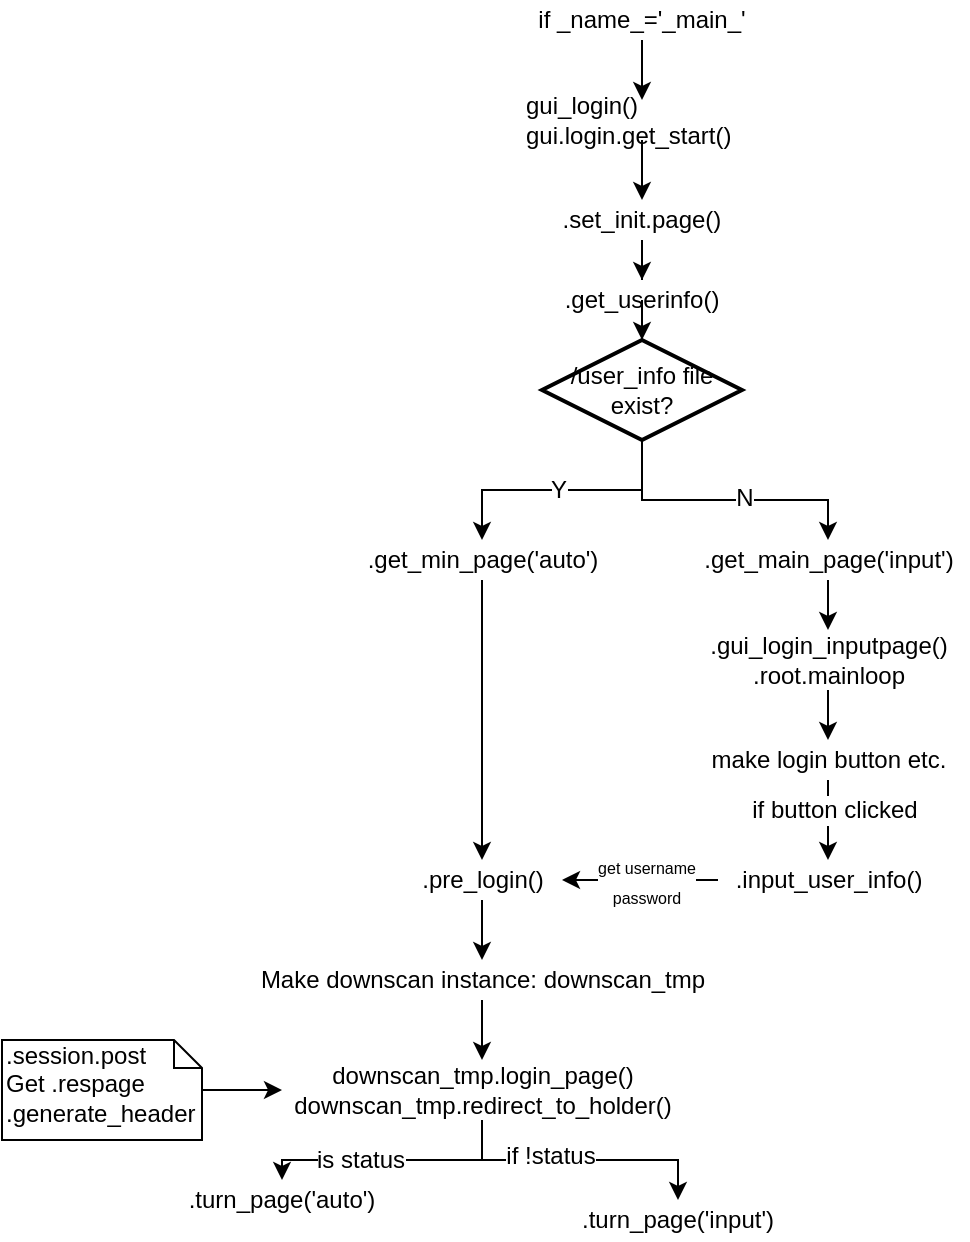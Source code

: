 <mxfile version="12.5.8" type="github">
  <diagram id="PcgDVWfokU0HxczI5ISc" name="Page-1">
    <mxGraphModel dx="1253" dy="261" grid="1" gridSize="10" guides="1" tooltips="1" connect="1" arrows="1" fold="1" page="1" pageScale="1" pageWidth="827" pageHeight="1169" math="0" shadow="0">
      <root>
        <mxCell id="0"/>
        <mxCell id="1" parent="0"/>
        <mxCell id="Sg0xF2iIA_ZiJ6ys9VCF-3" value="" style="edgeStyle=orthogonalEdgeStyle;rounded=0;orthogonalLoop=1;jettySize=auto;html=1;" parent="1" source="Sg0xF2iIA_ZiJ6ys9VCF-1" target="Sg0xF2iIA_ZiJ6ys9VCF-2" edge="1">
          <mxGeometry relative="1" as="geometry"/>
        </mxCell>
        <mxCell id="Sg0xF2iIA_ZiJ6ys9VCF-1" value="if _name_=&#39;_main_&#39;" style="text;html=1;strokeColor=none;fillColor=none;align=center;verticalAlign=middle;whiteSpace=wrap;rounded=0;" parent="1" vertex="1">
          <mxGeometry x="20" y="20" width="120" height="20" as="geometry"/>
        </mxCell>
        <mxCell id="Sg0xF2iIA_ZiJ6ys9VCF-5" value="" style="edgeStyle=orthogonalEdgeStyle;rounded=0;orthogonalLoop=1;jettySize=auto;html=1;" parent="1" source="Sg0xF2iIA_ZiJ6ys9VCF-2" target="Sg0xF2iIA_ZiJ6ys9VCF-4" edge="1">
          <mxGeometry relative="1" as="geometry"/>
        </mxCell>
        <mxCell id="Sg0xF2iIA_ZiJ6ys9VCF-2" value="gui_login()&lt;br&gt;gui.login.get_start()" style="text;html=1;strokeColor=none;fillColor=none;align=left;verticalAlign=middle;whiteSpace=wrap;rounded=0;" parent="1" vertex="1">
          <mxGeometry x="20" y="70" width="120" height="20" as="geometry"/>
        </mxCell>
        <mxCell id="Sg0xF2iIA_ZiJ6ys9VCF-7" value="" style="edgeStyle=orthogonalEdgeStyle;rounded=0;orthogonalLoop=1;jettySize=auto;html=1;" parent="1" source="Sg0xF2iIA_ZiJ6ys9VCF-4" target="Sg0xF2iIA_ZiJ6ys9VCF-6" edge="1">
          <mxGeometry relative="1" as="geometry"/>
        </mxCell>
        <mxCell id="Sg0xF2iIA_ZiJ6ys9VCF-4" value=".set_init.page()" style="text;html=1;strokeColor=none;fillColor=none;align=center;verticalAlign=middle;whiteSpace=wrap;rounded=0;" parent="1" vertex="1">
          <mxGeometry x="20" y="120" width="120" height="20" as="geometry"/>
        </mxCell>
        <mxCell id="Sg0xF2iIA_ZiJ6ys9VCF-11" style="edgeStyle=orthogonalEdgeStyle;rounded=0;orthogonalLoop=1;jettySize=auto;html=1;entryX=0.5;entryY=0;entryDx=0;entryDy=0;entryPerimeter=0;" parent="1" source="Sg0xF2iIA_ZiJ6ys9VCF-6" target="Sg0xF2iIA_ZiJ6ys9VCF-10" edge="1">
          <mxGeometry relative="1" as="geometry"/>
        </mxCell>
        <mxCell id="Sg0xF2iIA_ZiJ6ys9VCF-6" value=".get_userinfo()" style="text;html=1;strokeColor=none;fillColor=none;align=center;verticalAlign=middle;whiteSpace=wrap;rounded=0;" parent="1" vertex="1">
          <mxGeometry x="20" y="160" width="120" height="20" as="geometry"/>
        </mxCell>
        <mxCell id="Sg0xF2iIA_ZiJ6ys9VCF-13" value="" style="edgeStyle=orthogonalEdgeStyle;rounded=0;orthogonalLoop=1;jettySize=auto;html=1;" parent="1" source="Sg0xF2iIA_ZiJ6ys9VCF-10" target="Sg0xF2iIA_ZiJ6ys9VCF-18" edge="1">
          <mxGeometry relative="1" as="geometry">
            <mxPoint y="290.0" as="targetPoint"/>
          </mxGeometry>
        </mxCell>
        <mxCell id="Sg0xF2iIA_ZiJ6ys9VCF-16" value="Y" style="text;html=1;align=center;verticalAlign=middle;resizable=0;points=[];labelBackgroundColor=#ffffff;" parent="Sg0xF2iIA_ZiJ6ys9VCF-13" vertex="1" connectable="0">
          <mxGeometry x="0.038" relative="1" as="geometry">
            <mxPoint as="offset"/>
          </mxGeometry>
        </mxCell>
        <mxCell id="Sg0xF2iIA_ZiJ6ys9VCF-15" value="" style="edgeStyle=orthogonalEdgeStyle;rounded=0;orthogonalLoop=1;jettySize=auto;html=1;" parent="1" source="Sg0xF2iIA_ZiJ6ys9VCF-10" target="Sg0xF2iIA_ZiJ6ys9VCF-23" edge="1">
          <mxGeometry relative="1" as="geometry">
            <mxPoint x="170" y="330" as="targetPoint"/>
            <Array as="points">
              <mxPoint x="80" y="270"/>
              <mxPoint x="173" y="270"/>
            </Array>
          </mxGeometry>
        </mxCell>
        <mxCell id="Sg0xF2iIA_ZiJ6ys9VCF-17" value="N" style="text;html=1;align=center;verticalAlign=middle;resizable=0;points=[];labelBackgroundColor=#ffffff;" parent="Sg0xF2iIA_ZiJ6ys9VCF-15" vertex="1" connectable="0">
          <mxGeometry x="0.129" y="1" relative="1" as="geometry">
            <mxPoint as="offset"/>
          </mxGeometry>
        </mxCell>
        <mxCell id="Sg0xF2iIA_ZiJ6ys9VCF-10" value="/user_info file exist?" style="strokeWidth=2;html=1;shape=mxgraph.flowchart.decision;whiteSpace=wrap;" parent="1" vertex="1">
          <mxGeometry x="30" y="190" width="100" height="50" as="geometry"/>
        </mxCell>
        <mxCell id="Sg0xF2iIA_ZiJ6ys9VCF-21" value="" style="edgeStyle=orthogonalEdgeStyle;rounded=0;orthogonalLoop=1;jettySize=auto;html=1;" parent="1" source="Sg0xF2iIA_ZiJ6ys9VCF-18" target="Sg0xF2iIA_ZiJ6ys9VCF-20" edge="1">
          <mxGeometry relative="1" as="geometry"/>
        </mxCell>
        <mxCell id="Sg0xF2iIA_ZiJ6ys9VCF-18" value=".get_min_page(&#39;auto&#39;)" style="text;html=1;align=center;verticalAlign=middle;resizable=0;points=[];autosize=1;" parent="1" vertex="1">
          <mxGeometry x="-65" y="290" width="130" height="20" as="geometry"/>
        </mxCell>
        <mxCell id="Sg0xF2iIA_ZiJ6ys9VCF-36" value="" style="edgeStyle=orthogonalEdgeStyle;rounded=0;orthogonalLoop=1;jettySize=auto;html=1;" parent="1" source="Sg0xF2iIA_ZiJ6ys9VCF-20" target="Sg0xF2iIA_ZiJ6ys9VCF-35" edge="1">
          <mxGeometry relative="1" as="geometry"/>
        </mxCell>
        <mxCell id="Sg0xF2iIA_ZiJ6ys9VCF-20" value=".pre_login()" style="text;html=1;align=center;verticalAlign=middle;resizable=0;points=[];autosize=1;" parent="1" vertex="1">
          <mxGeometry x="-40" y="450" width="80" height="20" as="geometry"/>
        </mxCell>
        <mxCell id="Sg0xF2iIA_ZiJ6ys9VCF-38" value="" style="edgeStyle=orthogonalEdgeStyle;rounded=0;orthogonalLoop=1;jettySize=auto;html=1;" parent="1" source="Sg0xF2iIA_ZiJ6ys9VCF-35" target="Sg0xF2iIA_ZiJ6ys9VCF-37" edge="1">
          <mxGeometry relative="1" as="geometry"/>
        </mxCell>
        <mxCell id="Sg0xF2iIA_ZiJ6ys9VCF-35" value="Make downscan instance: downscan_tmp" style="text;html=1;align=center;verticalAlign=middle;resizable=0;points=[];autosize=1;" parent="1" vertex="1">
          <mxGeometry x="-120" y="500" width="240" height="20" as="geometry"/>
        </mxCell>
        <mxCell id="Sg0xF2iIA_ZiJ6ys9VCF-39" style="edgeStyle=orthogonalEdgeStyle;rounded=0;orthogonalLoop=1;jettySize=auto;html=1;" parent="1" source="Sg0xF2iIA_ZiJ6ys9VCF-37" target="Sg0xF2iIA_ZiJ6ys9VCF-43" edge="1">
          <mxGeometry relative="1" as="geometry">
            <mxPoint x="-100" y="610" as="targetPoint"/>
          </mxGeometry>
        </mxCell>
        <mxCell id="Sg0xF2iIA_ZiJ6ys9VCF-42" value="is status" style="text;html=1;align=center;verticalAlign=middle;resizable=0;points=[];labelBackgroundColor=#ffffff;" parent="Sg0xF2iIA_ZiJ6ys9VCF-39" vertex="1" connectable="0">
          <mxGeometry x="0.251" relative="1" as="geometry">
            <mxPoint as="offset"/>
          </mxGeometry>
        </mxCell>
        <mxCell id="Sg0xF2iIA_ZiJ6ys9VCF-40" style="edgeStyle=orthogonalEdgeStyle;rounded=0;orthogonalLoop=1;jettySize=auto;html=1;entryX=0.5;entryY=0;entryDx=0;entryDy=0;" parent="1" source="Sg0xF2iIA_ZiJ6ys9VCF-37" target="Sg0xF2iIA_ZiJ6ys9VCF-44" edge="1">
          <mxGeometry relative="1" as="geometry">
            <mxPoint x="100" y="630" as="targetPoint"/>
          </mxGeometry>
        </mxCell>
        <mxCell id="Sg0xF2iIA_ZiJ6ys9VCF-41" value="if !status" style="text;html=1;align=center;verticalAlign=middle;resizable=0;points=[];labelBackgroundColor=#ffffff;" parent="Sg0xF2iIA_ZiJ6ys9VCF-40" vertex="1" connectable="0">
          <mxGeometry x="-0.226" y="2" relative="1" as="geometry">
            <mxPoint as="offset"/>
          </mxGeometry>
        </mxCell>
        <mxCell id="Sg0xF2iIA_ZiJ6ys9VCF-37" value="downscan_tmp.login_page()&lt;br&gt;downscan_tmp.redirect_to_holder()" style="text;html=1;align=center;verticalAlign=middle;resizable=0;points=[];autosize=1;" parent="1" vertex="1">
          <mxGeometry x="-100" y="550" width="200" height="30" as="geometry"/>
        </mxCell>
        <mxCell id="Sg0xF2iIA_ZiJ6ys9VCF-25" value="" style="edgeStyle=orthogonalEdgeStyle;rounded=0;orthogonalLoop=1;jettySize=auto;html=1;" parent="1" source="Sg0xF2iIA_ZiJ6ys9VCF-23" target="Sg0xF2iIA_ZiJ6ys9VCF-24" edge="1">
          <mxGeometry relative="1" as="geometry"/>
        </mxCell>
        <mxCell id="Sg0xF2iIA_ZiJ6ys9VCF-23" value="&lt;span style=&quot;background-color: rgb(255 , 255 , 255)&quot;&gt;.get_main_page(&#39;input&#39;)&lt;/span&gt;" style="text;html=1;align=center;verticalAlign=middle;resizable=0;points=[];autosize=1;" parent="1" vertex="1">
          <mxGeometry x="103" y="290" width="140" height="20" as="geometry"/>
        </mxCell>
        <mxCell id="Sg0xF2iIA_ZiJ6ys9VCF-29" value="" style="edgeStyle=orthogonalEdgeStyle;rounded=0;orthogonalLoop=1;jettySize=auto;html=1;" parent="1" source="Sg0xF2iIA_ZiJ6ys9VCF-24" target="Sg0xF2iIA_ZiJ6ys9VCF-28" edge="1">
          <mxGeometry relative="1" as="geometry"/>
        </mxCell>
        <mxCell id="Sg0xF2iIA_ZiJ6ys9VCF-24" value="&lt;span style=&quot;background-color: rgb(255 , 255 , 255)&quot;&gt;.gui_login_inputpage()&lt;br&gt;.root.mainloop&lt;br&gt;&lt;/span&gt;" style="text;html=1;align=center;verticalAlign=middle;resizable=0;points=[];autosize=1;" parent="1" vertex="1">
          <mxGeometry x="108" y="335" width="130" height="30" as="geometry"/>
        </mxCell>
        <mxCell id="Sg0xF2iIA_ZiJ6ys9VCF-31" value="" style="edgeStyle=orthogonalEdgeStyle;rounded=0;orthogonalLoop=1;jettySize=auto;html=1;" parent="1" source="Sg0xF2iIA_ZiJ6ys9VCF-28" target="Sg0xF2iIA_ZiJ6ys9VCF-30" edge="1">
          <mxGeometry relative="1" as="geometry"/>
        </mxCell>
        <mxCell id="Sg0xF2iIA_ZiJ6ys9VCF-32" value="if button clicked" style="text;html=1;align=center;verticalAlign=middle;resizable=0;points=[];labelBackgroundColor=#ffffff;" parent="Sg0xF2iIA_ZiJ6ys9VCF-31" vertex="1" connectable="0">
          <mxGeometry x="-0.267" y="3" relative="1" as="geometry">
            <mxPoint as="offset"/>
          </mxGeometry>
        </mxCell>
        <mxCell id="Sg0xF2iIA_ZiJ6ys9VCF-28" value="&lt;span style=&quot;background-color: rgb(255 , 255 , 255)&quot;&gt;make login button etc.&lt;br&gt;&lt;/span&gt;" style="text;html=1;align=center;verticalAlign=middle;resizable=0;points=[];autosize=1;" parent="1" vertex="1">
          <mxGeometry x="108" y="390" width="130" height="20" as="geometry"/>
        </mxCell>
        <mxCell id="Sg0xF2iIA_ZiJ6ys9VCF-33" style="edgeStyle=orthogonalEdgeStyle;rounded=0;orthogonalLoop=1;jettySize=auto;html=1;" parent="1" source="Sg0xF2iIA_ZiJ6ys9VCF-30" target="Sg0xF2iIA_ZiJ6ys9VCF-20" edge="1">
          <mxGeometry relative="1" as="geometry"/>
        </mxCell>
        <mxCell id="Sg0xF2iIA_ZiJ6ys9VCF-34" value="&lt;font style=&quot;font-size: 8px&quot;&gt;get username&lt;br&gt;password&lt;/font&gt;" style="text;html=1;align=center;verticalAlign=middle;resizable=0;points=[];labelBackgroundColor=#ffffff;" parent="Sg0xF2iIA_ZiJ6ys9VCF-33" vertex="1" connectable="0">
          <mxGeometry x="-0.08" relative="1" as="geometry">
            <mxPoint as="offset"/>
          </mxGeometry>
        </mxCell>
        <mxCell id="Sg0xF2iIA_ZiJ6ys9VCF-30" value="&lt;span style=&quot;background-color: rgb(255 , 255 , 255)&quot;&gt;.input_user_info()&lt;br&gt;&lt;/span&gt;" style="text;html=1;align=center;verticalAlign=middle;resizable=0;points=[];autosize=1;" parent="1" vertex="1">
          <mxGeometry x="118" y="450" width="110" height="20" as="geometry"/>
        </mxCell>
        <mxCell id="Sg0xF2iIA_ZiJ6ys9VCF-43" value=".turn_page(&#39;auto&#39;)" style="text;html=1;strokeColor=none;fillColor=none;align=center;verticalAlign=middle;whiteSpace=wrap;rounded=0;" parent="1" vertex="1">
          <mxGeometry x="-120" y="610" width="40" height="20" as="geometry"/>
        </mxCell>
        <mxCell id="Sg0xF2iIA_ZiJ6ys9VCF-44" value=".turn_page(&#39;input&#39;)" style="text;html=1;strokeColor=none;fillColor=none;align=center;verticalAlign=middle;whiteSpace=wrap;rounded=0;" parent="1" vertex="1">
          <mxGeometry x="78" y="620" width="40" height="20" as="geometry"/>
        </mxCell>
        <mxCell id="BA61lPaq3UWpXxxcgwDQ-5" style="edgeStyle=orthogonalEdgeStyle;rounded=0;orthogonalLoop=1;jettySize=auto;html=1;" edge="1" parent="1" source="BA61lPaq3UWpXxxcgwDQ-4" target="Sg0xF2iIA_ZiJ6ys9VCF-37">
          <mxGeometry relative="1" as="geometry"/>
        </mxCell>
        <mxCell id="BA61lPaq3UWpXxxcgwDQ-4" value=".session.post&lt;br&gt;Get&amp;nbsp;.respage&lt;br&gt;.generate_header" style="shape=note;whiteSpace=wrap;html=1;size=14;verticalAlign=top;align=left;spacingTop=-6;" vertex="1" parent="1">
          <mxGeometry x="-240" y="540" width="100" height="50" as="geometry"/>
        </mxCell>
      </root>
    </mxGraphModel>
  </diagram>
</mxfile>
